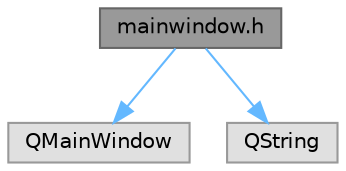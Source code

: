 digraph "mainwindow.h"
{
 // LATEX_PDF_SIZE
  bgcolor="transparent";
  edge [fontname=Helvetica,fontsize=10,labelfontname=Helvetica,labelfontsize=10];
  node [fontname=Helvetica,fontsize=10,shape=box,height=0.2,width=0.4];
  Node1 [id="Node000001",label="mainwindow.h",height=0.2,width=0.4,color="gray40", fillcolor="grey60", style="filled", fontcolor="black",tooltip="Déclaration de la classe MainWindow pour l'interface principale de l'application."];
  Node1 -> Node2 [id="edge1_Node000001_Node000002",color="steelblue1",style="solid",tooltip=" "];
  Node2 [id="Node000002",label="QMainWindow",height=0.2,width=0.4,color="grey60", fillcolor="#E0E0E0", style="filled",tooltip=" "];
  Node1 -> Node3 [id="edge2_Node000001_Node000003",color="steelblue1",style="solid",tooltip=" "];
  Node3 [id="Node000003",label="QString",height=0.2,width=0.4,color="grey60", fillcolor="#E0E0E0", style="filled",tooltip=" "];
}
